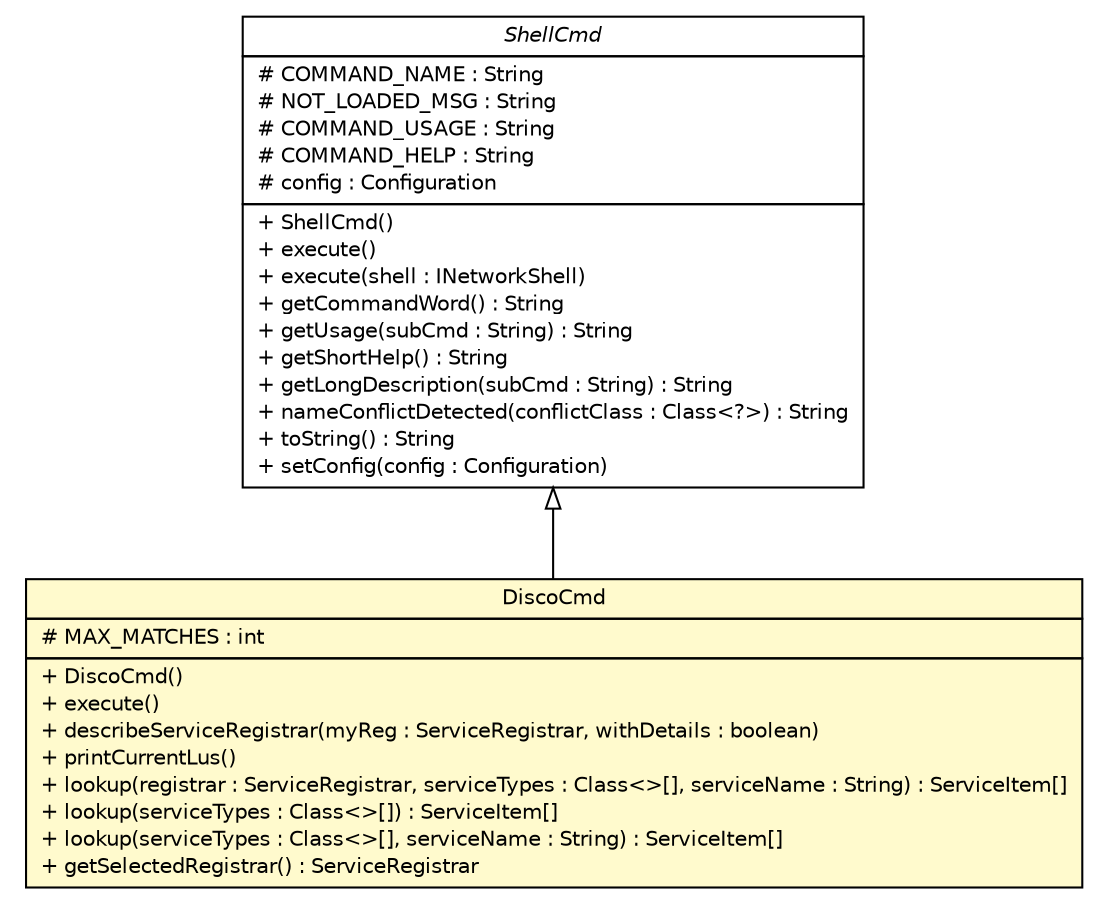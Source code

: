 #!/usr/local/bin/dot
#
# Class diagram 
# Generated by UMLGraph version R5_6 (http://www.umlgraph.org/)
#

digraph G {
	edge [fontname="Helvetica",fontsize=10,labelfontname="Helvetica",labelfontsize=10];
	node [fontname="Helvetica",fontsize=10,shape=plaintext];
	nodesep=0.25;
	ranksep=0.5;
	// sorcer.tools.shell.ShellCmd
	c207606 [label=<<table title="sorcer.tools.shell.ShellCmd" border="0" cellborder="1" cellspacing="0" cellpadding="2" port="p" href="../ShellCmd.html">
		<tr><td><table border="0" cellspacing="0" cellpadding="1">
<tr><td align="center" balign="center"><font face="Helvetica-Oblique"> ShellCmd </font></td></tr>
		</table></td></tr>
		<tr><td><table border="0" cellspacing="0" cellpadding="1">
<tr><td align="left" balign="left"> # COMMAND_NAME : String </td></tr>
<tr><td align="left" balign="left"> # NOT_LOADED_MSG : String </td></tr>
<tr><td align="left" balign="left"> # COMMAND_USAGE : String </td></tr>
<tr><td align="left" balign="left"> # COMMAND_HELP : String </td></tr>
<tr><td align="left" balign="left"> # config : Configuration </td></tr>
		</table></td></tr>
		<tr><td><table border="0" cellspacing="0" cellpadding="1">
<tr><td align="left" balign="left"> + ShellCmd() </td></tr>
<tr><td align="left" balign="left"> + execute() </td></tr>
<tr><td align="left" balign="left"> + execute(shell : INetworkShell) </td></tr>
<tr><td align="left" balign="left"> + getCommandWord() : String </td></tr>
<tr><td align="left" balign="left"> + getUsage(subCmd : String) : String </td></tr>
<tr><td align="left" balign="left"> + getShortHelp() : String </td></tr>
<tr><td align="left" balign="left"> + getLongDescription(subCmd : String) : String </td></tr>
<tr><td align="left" balign="left"> + nameConflictDetected(conflictClass : Class&lt;?&gt;) : String </td></tr>
<tr><td align="left" balign="left"> + toString() : String </td></tr>
<tr><td align="left" balign="left"> + setConfig(config : Configuration) </td></tr>
		</table></td></tr>
		</table>>, URL="../ShellCmd.html", fontname="Helvetica", fontcolor="black", fontsize=10.0];
	// sorcer.tools.shell.cmds.DiscoCmd
	c207865 [label=<<table title="sorcer.tools.shell.cmds.DiscoCmd" border="0" cellborder="1" cellspacing="0" cellpadding="2" port="p" bgcolor="lemonChiffon" href="./DiscoCmd.html">
		<tr><td><table border="0" cellspacing="0" cellpadding="1">
<tr><td align="center" balign="center"> DiscoCmd </td></tr>
		</table></td></tr>
		<tr><td><table border="0" cellspacing="0" cellpadding="1">
<tr><td align="left" balign="left"> # MAX_MATCHES : int </td></tr>
		</table></td></tr>
		<tr><td><table border="0" cellspacing="0" cellpadding="1">
<tr><td align="left" balign="left"> + DiscoCmd() </td></tr>
<tr><td align="left" balign="left"> + execute() </td></tr>
<tr><td align="left" balign="left"> + describeServiceRegistrar(myReg : ServiceRegistrar, withDetails : boolean) </td></tr>
<tr><td align="left" balign="left"> + printCurrentLus() </td></tr>
<tr><td align="left" balign="left"> + lookup(registrar : ServiceRegistrar, serviceTypes : Class&lt;&gt;[], serviceName : String) : ServiceItem[] </td></tr>
<tr><td align="left" balign="left"> + lookup(serviceTypes : Class&lt;&gt;[]) : ServiceItem[] </td></tr>
<tr><td align="left" balign="left"> + lookup(serviceTypes : Class&lt;&gt;[], serviceName : String) : ServiceItem[] </td></tr>
<tr><td align="left" balign="left"> + getSelectedRegistrar() : ServiceRegistrar </td></tr>
		</table></td></tr>
		</table>>, URL="./DiscoCmd.html", fontname="Helvetica", fontcolor="black", fontsize=10.0];
	//sorcer.tools.shell.cmds.DiscoCmd extends sorcer.tools.shell.ShellCmd
	c207606:p -> c207865:p [dir=back,arrowtail=empty];
}

